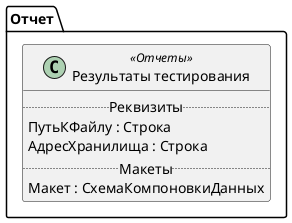 ﻿@startuml РезультатыТестирования
'!include templates.wsd
'..\include templates.wsd
class Отчет.РезультатыТестирования as "Результаты тестирования" <<Отчеты>>
{
..Реквизиты..
ПутьКФайлу : Строка
АдресХранилища : Строка
..Макеты..
Макет : СхемаКомпоновкиДанных
}
@enduml
